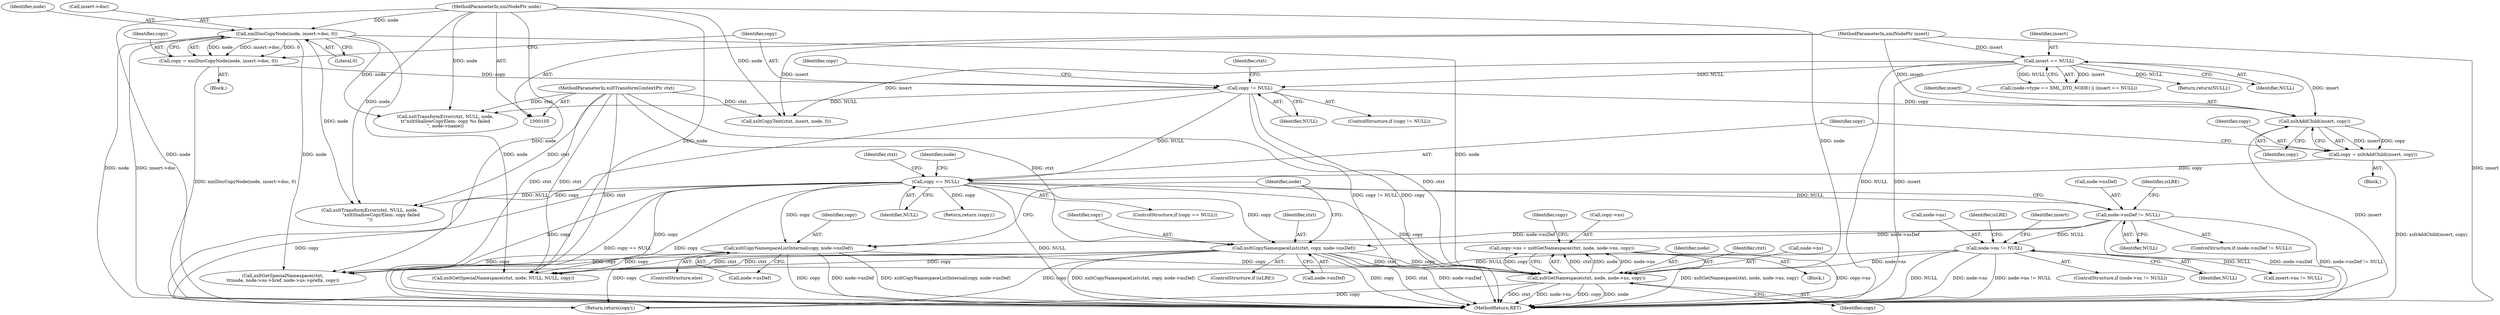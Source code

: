digraph "0_Chrome_96dbafe288dbe2f0cc45fa3c39daf6d0c37acbab_43@API" {
"1000217" [label="(Call,copy->ns = xsltGetNamespace(ctxt, node, node->ns, copy))"];
"1000221" [label="(Call,xsltGetNamespace(ctxt, node, node->ns, copy))"];
"1000195" [label="(Call,xsltCopyNamespaceList(ctxt, copy, node->nsDef))"];
"1000106" [label="(MethodParameterIn,xsltTransformContextPtr ctxt)"];
"1000168" [label="(Call,copy == NULL)"];
"1000162" [label="(Call,copy = xsltAddChild(insert, copy))"];
"1000164" [label="(Call,xsltAddChild(insert, copy))"];
"1000119" [label="(Call,insert == NULL)"];
"1000108" [label="(MethodParameterIn,xmlNodePtr insert)"];
"1000151" [label="(Call,copy != NULL)"];
"1000142" [label="(Call,copy = xmlDocCopyNode(node, insert->doc, 0))"];
"1000144" [label="(Call,xmlDocCopyNode(node, insert->doc, 0))"];
"1000107" [label="(MethodParameterIn,xmlNodePtr node)"];
"1000187" [label="(Call,node->nsDef != NULL)"];
"1000208" [label="(Call,node->ns != NULL)"];
"1000202" [label="(Call,xsltCopyNamespaceListInternal(copy, node->nsDef))"];
"1000157" [label="(Identifier,copy)"];
"1000154" [label="(Block,)"];
"1000195" [label="(Call,xsltCopyNamespaceList(ctxt, copy, node->nsDef))"];
"1000162" [label="(Call,copy = xsltAddChild(insert, copy))"];
"1000142" [label="(Call,copy = xmlDocCopyNode(node, insert->doc, 0))"];
"1000119" [label="(Call,insert == NULL)"];
"1000153" [label="(Identifier,NULL)"];
"1000110" [label="(Block,)"];
"1000168" [label="(Call,copy == NULL)"];
"1000108" [label="(MethodParameterIn,xmlNodePtr insert)"];
"1000163" [label="(Identifier,copy)"];
"1000227" [label="(Identifier,copy)"];
"1000173" [label="(Identifier,ctxt)"];
"1000186" [label="(ControlStructure,if (node->nsDef != NULL))"];
"1000170" [label="(Identifier,NULL)"];
"1000203" [label="(Identifier,copy)"];
"1000253" [label="(Identifier,insert)"];
"1000270" [label="(Call,xsltTransformError(ctxt, NULL, node,\n\t\t\"xsltShallowCopyElem: copy %s failed\n\", node->name))"];
"1000172" [label="(Call,xsltTransformError(ctxt, NULL, node,\n                \"xsltShallowCopyElem: copy failed\n\"))"];
"1000177" [label="(Return,return (copy);)"];
"1000223" [label="(Identifier,node)"];
"1000150" [label="(ControlStructure,if (copy != NULL))"];
"1000151" [label="(Call,copy != NULL)"];
"1000113" [label="(Call,(node->type == XML_DTD_NODE) || (insert == NULL))"];
"1000216" [label="(Block,)"];
"1000164" [label="(Call,xsltAddChild(insert, copy))"];
"1000169" [label="(Identifier,copy)"];
"1000209" [label="(Call,node->ns)"];
"1000106" [label="(MethodParameterIn,xsltTransformContextPtr ctxt)"];
"1000280" [label="(MethodReturn,RET)"];
"1000222" [label="(Identifier,ctxt)"];
"1000165" [label="(Identifier,insert)"];
"1000198" [label="(Call,node->nsDef)"];
"1000107" [label="(MethodParameterIn,xmlNodePtr node)"];
"1000221" [label="(Call,xsltGetNamespace(ctxt, node, node->ns, copy))"];
"1000202" [label="(Call,xsltCopyNamespaceListInternal(copy, node->nsDef))"];
"1000197" [label="(Identifier,copy)"];
"1000149" [label="(Literal,0)"];
"1000145" [label="(Identifier,node)"];
"1000122" [label="(Return,return(NULL);)"];
"1000193" [label="(ControlStructure,if (isLRE))"];
"1000187" [label="(Call,node->nsDef != NULL)"];
"1000152" [label="(Identifier,copy)"];
"1000271" [label="(Identifier,ctxt)"];
"1000207" [label="(ControlStructure,if (node->ns != NULL))"];
"1000196" [label="(Identifier,ctxt)"];
"1000201" [label="(ControlStructure,else)"];
"1000212" [label="(Identifier,NULL)"];
"1000120" [label="(Identifier,insert)"];
"1000167" [label="(ControlStructure,if (copy == NULL))"];
"1000137" [label="(Call,xsltCopyText(ctxt, insert, node, 0))"];
"1000204" [label="(Call,node->nsDef)"];
"1000217" [label="(Call,copy->ns = xsltGetNamespace(ctxt, node, node->ns, copy))"];
"1000234" [label="(Call,xsltGetSpecialNamespace(ctxt,\n\t\t\tnode, node->ns->href, node->ns->prefix, copy))"];
"1000191" [label="(Identifier,NULL)"];
"1000224" [label="(Call,node->ns)"];
"1000146" [label="(Call,insert->doc)"];
"1000278" [label="(Return,return(copy);)"];
"1000188" [label="(Call,node->nsDef)"];
"1000256" [label="(Call,insert->ns != NULL)"];
"1000279" [label="(Identifier,copy)"];
"1000166" [label="(Identifier,copy)"];
"1000143" [label="(Identifier,copy)"];
"1000208" [label="(Call,node->ns != NULL)"];
"1000218" [label="(Call,copy->ns)"];
"1000121" [label="(Identifier,NULL)"];
"1000182" [label="(Identifier,node)"];
"1000194" [label="(Identifier,isLRE)"];
"1000262" [label="(Call,xsltGetSpecialNamespace(ctxt, node, NULL, NULL, copy))"];
"1000210" [label="(Identifier,node)"];
"1000215" [label="(Identifier,isLRE)"];
"1000144" [label="(Call,xmlDocCopyNode(node, insert->doc, 0))"];
"1000217" -> "1000216"  [label="AST: "];
"1000217" -> "1000221"  [label="CFG: "];
"1000218" -> "1000217"  [label="AST: "];
"1000221" -> "1000217"  [label="AST: "];
"1000279" -> "1000217"  [label="CFG: "];
"1000217" -> "1000280"  [label="DDG: xsltGetNamespace(ctxt, node, node->ns, copy)"];
"1000217" -> "1000280"  [label="DDG: copy->ns"];
"1000221" -> "1000217"  [label="DDG: ctxt"];
"1000221" -> "1000217"  [label="DDG: node"];
"1000221" -> "1000217"  [label="DDG: node->ns"];
"1000221" -> "1000217"  [label="DDG: copy"];
"1000221" -> "1000227"  [label="CFG: "];
"1000222" -> "1000221"  [label="AST: "];
"1000223" -> "1000221"  [label="AST: "];
"1000224" -> "1000221"  [label="AST: "];
"1000227" -> "1000221"  [label="AST: "];
"1000221" -> "1000280"  [label="DDG: copy"];
"1000221" -> "1000280"  [label="DDG: node"];
"1000221" -> "1000280"  [label="DDG: ctxt"];
"1000221" -> "1000280"  [label="DDG: node->ns"];
"1000195" -> "1000221"  [label="DDG: ctxt"];
"1000195" -> "1000221"  [label="DDG: copy"];
"1000106" -> "1000221"  [label="DDG: ctxt"];
"1000144" -> "1000221"  [label="DDG: node"];
"1000107" -> "1000221"  [label="DDG: node"];
"1000208" -> "1000221"  [label="DDG: node->ns"];
"1000168" -> "1000221"  [label="DDG: copy"];
"1000202" -> "1000221"  [label="DDG: copy"];
"1000221" -> "1000278"  [label="DDG: copy"];
"1000195" -> "1000193"  [label="AST: "];
"1000195" -> "1000198"  [label="CFG: "];
"1000196" -> "1000195"  [label="AST: "];
"1000197" -> "1000195"  [label="AST: "];
"1000198" -> "1000195"  [label="AST: "];
"1000210" -> "1000195"  [label="CFG: "];
"1000195" -> "1000280"  [label="DDG: xsltCopyNamespaceList(ctxt, copy, node->nsDef)"];
"1000195" -> "1000280"  [label="DDG: copy"];
"1000195" -> "1000280"  [label="DDG: ctxt"];
"1000195" -> "1000280"  [label="DDG: node->nsDef"];
"1000106" -> "1000195"  [label="DDG: ctxt"];
"1000168" -> "1000195"  [label="DDG: copy"];
"1000187" -> "1000195"  [label="DDG: node->nsDef"];
"1000195" -> "1000234"  [label="DDG: ctxt"];
"1000195" -> "1000234"  [label="DDG: copy"];
"1000195" -> "1000262"  [label="DDG: ctxt"];
"1000195" -> "1000262"  [label="DDG: copy"];
"1000195" -> "1000278"  [label="DDG: copy"];
"1000106" -> "1000105"  [label="AST: "];
"1000106" -> "1000280"  [label="DDG: ctxt"];
"1000106" -> "1000137"  [label="DDG: ctxt"];
"1000106" -> "1000172"  [label="DDG: ctxt"];
"1000106" -> "1000234"  [label="DDG: ctxt"];
"1000106" -> "1000262"  [label="DDG: ctxt"];
"1000106" -> "1000270"  [label="DDG: ctxt"];
"1000168" -> "1000167"  [label="AST: "];
"1000168" -> "1000170"  [label="CFG: "];
"1000169" -> "1000168"  [label="AST: "];
"1000170" -> "1000168"  [label="AST: "];
"1000173" -> "1000168"  [label="CFG: "];
"1000182" -> "1000168"  [label="CFG: "];
"1000168" -> "1000280"  [label="DDG: copy == NULL"];
"1000168" -> "1000280"  [label="DDG: copy"];
"1000168" -> "1000280"  [label="DDG: NULL"];
"1000162" -> "1000168"  [label="DDG: copy"];
"1000151" -> "1000168"  [label="DDG: NULL"];
"1000168" -> "1000172"  [label="DDG: NULL"];
"1000168" -> "1000177"  [label="DDG: copy"];
"1000168" -> "1000187"  [label="DDG: NULL"];
"1000168" -> "1000202"  [label="DDG: copy"];
"1000168" -> "1000234"  [label="DDG: copy"];
"1000168" -> "1000262"  [label="DDG: copy"];
"1000168" -> "1000278"  [label="DDG: copy"];
"1000162" -> "1000154"  [label="AST: "];
"1000162" -> "1000164"  [label="CFG: "];
"1000163" -> "1000162"  [label="AST: "];
"1000164" -> "1000162"  [label="AST: "];
"1000169" -> "1000162"  [label="CFG: "];
"1000162" -> "1000280"  [label="DDG: xsltAddChild(insert, copy)"];
"1000164" -> "1000162"  [label="DDG: insert"];
"1000164" -> "1000162"  [label="DDG: copy"];
"1000164" -> "1000166"  [label="CFG: "];
"1000165" -> "1000164"  [label="AST: "];
"1000166" -> "1000164"  [label="AST: "];
"1000164" -> "1000280"  [label="DDG: insert"];
"1000119" -> "1000164"  [label="DDG: insert"];
"1000108" -> "1000164"  [label="DDG: insert"];
"1000151" -> "1000164"  [label="DDG: copy"];
"1000119" -> "1000113"  [label="AST: "];
"1000119" -> "1000121"  [label="CFG: "];
"1000120" -> "1000119"  [label="AST: "];
"1000121" -> "1000119"  [label="AST: "];
"1000113" -> "1000119"  [label="CFG: "];
"1000119" -> "1000280"  [label="DDG: NULL"];
"1000119" -> "1000280"  [label="DDG: insert"];
"1000119" -> "1000113"  [label="DDG: insert"];
"1000119" -> "1000113"  [label="DDG: NULL"];
"1000108" -> "1000119"  [label="DDG: insert"];
"1000119" -> "1000122"  [label="DDG: NULL"];
"1000119" -> "1000137"  [label="DDG: insert"];
"1000119" -> "1000151"  [label="DDG: NULL"];
"1000108" -> "1000105"  [label="AST: "];
"1000108" -> "1000280"  [label="DDG: insert"];
"1000108" -> "1000137"  [label="DDG: insert"];
"1000151" -> "1000150"  [label="AST: "];
"1000151" -> "1000153"  [label="CFG: "];
"1000152" -> "1000151"  [label="AST: "];
"1000153" -> "1000151"  [label="AST: "];
"1000157" -> "1000151"  [label="CFG: "];
"1000271" -> "1000151"  [label="CFG: "];
"1000151" -> "1000280"  [label="DDG: copy != NULL"];
"1000151" -> "1000280"  [label="DDG: copy"];
"1000142" -> "1000151"  [label="DDG: copy"];
"1000151" -> "1000270"  [label="DDG: NULL"];
"1000151" -> "1000278"  [label="DDG: copy"];
"1000142" -> "1000110"  [label="AST: "];
"1000142" -> "1000144"  [label="CFG: "];
"1000143" -> "1000142"  [label="AST: "];
"1000144" -> "1000142"  [label="AST: "];
"1000152" -> "1000142"  [label="CFG: "];
"1000142" -> "1000280"  [label="DDG: xmlDocCopyNode(node, insert->doc, 0)"];
"1000144" -> "1000142"  [label="DDG: node"];
"1000144" -> "1000142"  [label="DDG: insert->doc"];
"1000144" -> "1000142"  [label="DDG: 0"];
"1000144" -> "1000149"  [label="CFG: "];
"1000145" -> "1000144"  [label="AST: "];
"1000146" -> "1000144"  [label="AST: "];
"1000149" -> "1000144"  [label="AST: "];
"1000144" -> "1000280"  [label="DDG: node"];
"1000144" -> "1000280"  [label="DDG: insert->doc"];
"1000107" -> "1000144"  [label="DDG: node"];
"1000144" -> "1000172"  [label="DDG: node"];
"1000144" -> "1000234"  [label="DDG: node"];
"1000144" -> "1000262"  [label="DDG: node"];
"1000144" -> "1000270"  [label="DDG: node"];
"1000107" -> "1000105"  [label="AST: "];
"1000107" -> "1000280"  [label="DDG: node"];
"1000107" -> "1000137"  [label="DDG: node"];
"1000107" -> "1000172"  [label="DDG: node"];
"1000107" -> "1000234"  [label="DDG: node"];
"1000107" -> "1000262"  [label="DDG: node"];
"1000107" -> "1000270"  [label="DDG: node"];
"1000187" -> "1000186"  [label="AST: "];
"1000187" -> "1000191"  [label="CFG: "];
"1000188" -> "1000187"  [label="AST: "];
"1000191" -> "1000187"  [label="AST: "];
"1000194" -> "1000187"  [label="CFG: "];
"1000210" -> "1000187"  [label="CFG: "];
"1000187" -> "1000280"  [label="DDG: node->nsDef"];
"1000187" -> "1000280"  [label="DDG: node->nsDef != NULL"];
"1000187" -> "1000202"  [label="DDG: node->nsDef"];
"1000187" -> "1000208"  [label="DDG: NULL"];
"1000208" -> "1000207"  [label="AST: "];
"1000208" -> "1000212"  [label="CFG: "];
"1000209" -> "1000208"  [label="AST: "];
"1000212" -> "1000208"  [label="AST: "];
"1000215" -> "1000208"  [label="CFG: "];
"1000253" -> "1000208"  [label="CFG: "];
"1000208" -> "1000280"  [label="DDG: node->ns"];
"1000208" -> "1000280"  [label="DDG: node->ns != NULL"];
"1000208" -> "1000280"  [label="DDG: NULL"];
"1000208" -> "1000256"  [label="DDG: NULL"];
"1000208" -> "1000262"  [label="DDG: NULL"];
"1000202" -> "1000201"  [label="AST: "];
"1000202" -> "1000204"  [label="CFG: "];
"1000203" -> "1000202"  [label="AST: "];
"1000204" -> "1000202"  [label="AST: "];
"1000210" -> "1000202"  [label="CFG: "];
"1000202" -> "1000280"  [label="DDG: copy"];
"1000202" -> "1000280"  [label="DDG: node->nsDef"];
"1000202" -> "1000280"  [label="DDG: xsltCopyNamespaceListInternal(copy, node->nsDef)"];
"1000202" -> "1000234"  [label="DDG: copy"];
"1000202" -> "1000262"  [label="DDG: copy"];
"1000202" -> "1000278"  [label="DDG: copy"];
}
